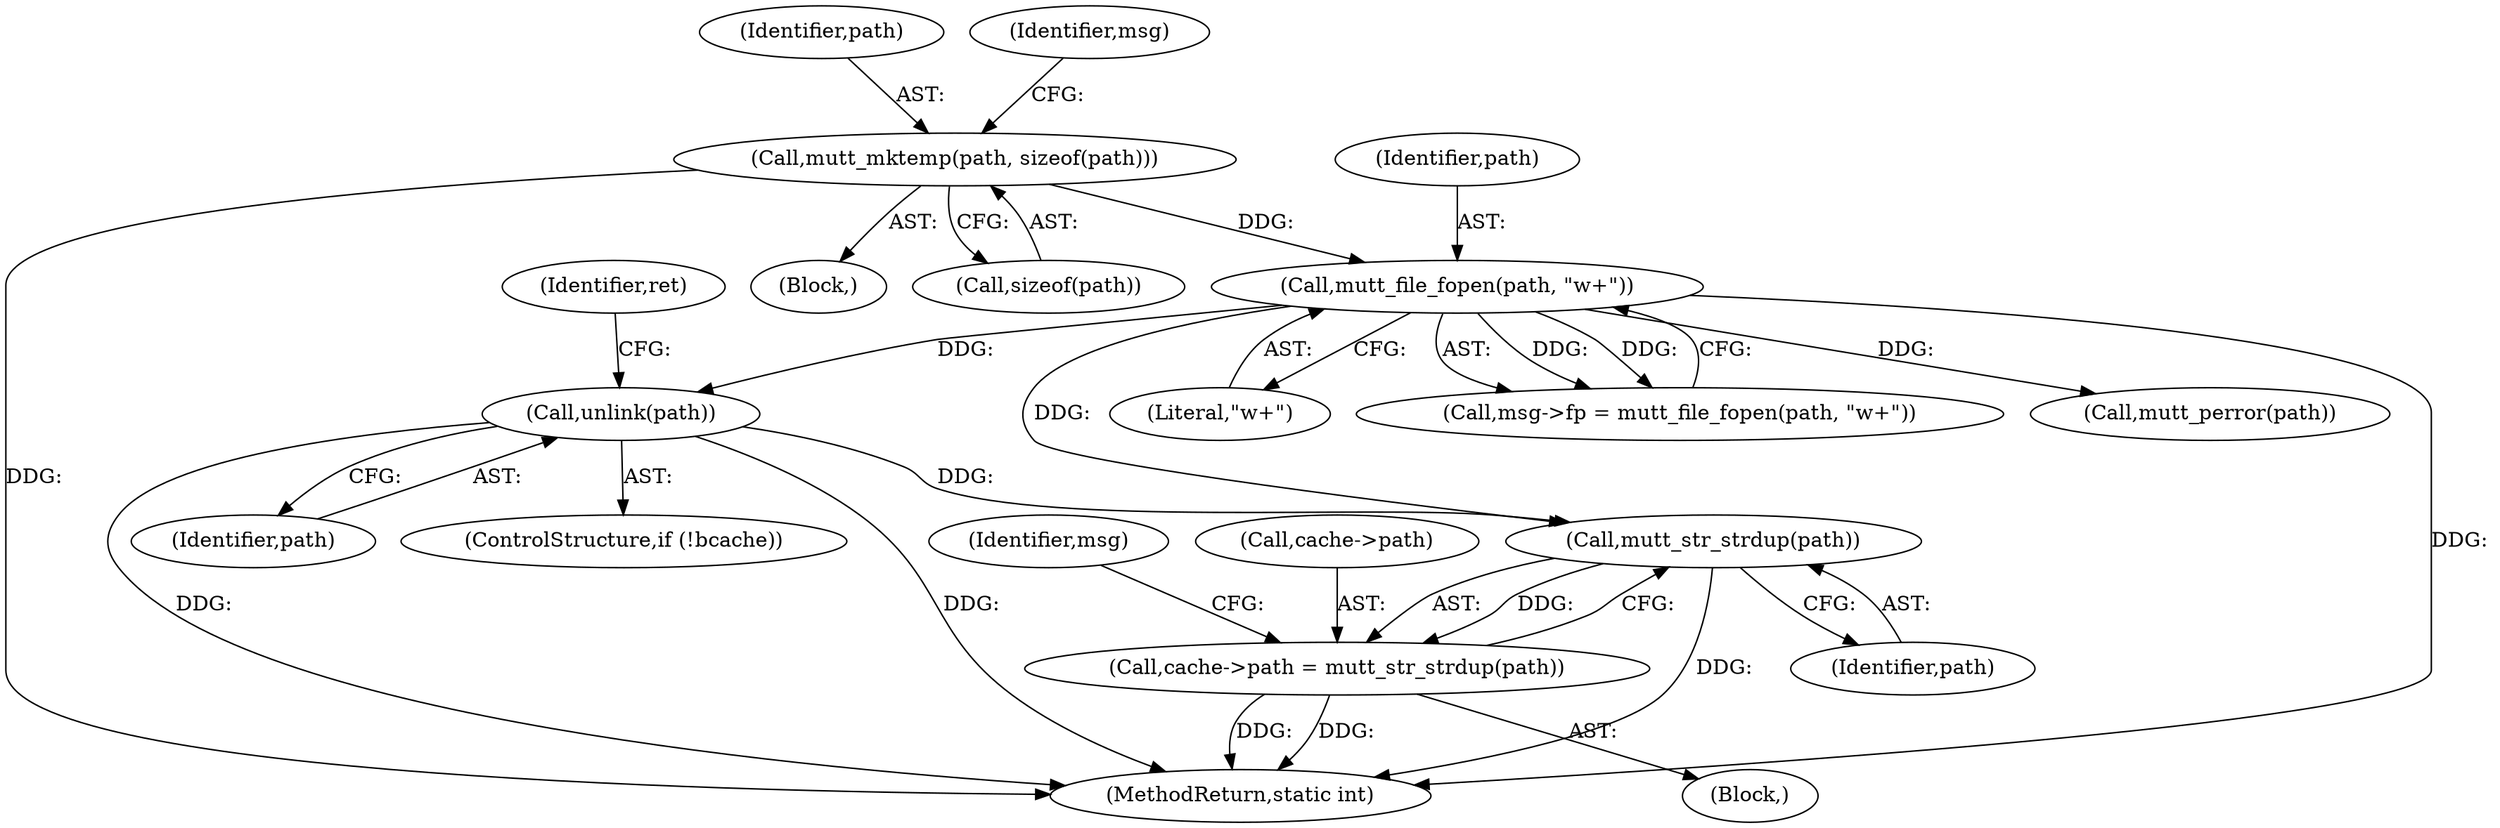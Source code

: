 digraph "0_neomutt_9bfab35522301794483f8f9ed60820bdec9be59e_2@API" {
"1000395" [label="(Call,mutt_str_strdup(path))"];
"1000297" [label="(Call,mutt_file_fopen(path, \"w+\"))"];
"1000289" [label="(Call,mutt_mktemp(path, sizeof(path)))"];
"1000344" [label="(Call,unlink(path))"];
"1000391" [label="(Call,cache->path = mutt_str_strdup(path))"];
"1000541" [label="(MethodReturn,static int)"];
"1000289" [label="(Call,mutt_mktemp(path, sizeof(path)))"];
"1000391" [label="(Call,cache->path = mutt_str_strdup(path))"];
"1000285" [label="(Block,)"];
"1000298" [label="(Identifier,path)"];
"1000383" [label="(Block,)"];
"1000399" [label="(Identifier,msg)"];
"1000345" [label="(Identifier,path)"];
"1000392" [label="(Call,cache->path)"];
"1000299" [label="(Literal,\"w+\")"];
"1000290" [label="(Identifier,path)"];
"1000341" [label="(ControlStructure,if (!bcache))"];
"1000348" [label="(Identifier,ret)"];
"1000297" [label="(Call,mutt_file_fopen(path, \"w+\"))"];
"1000396" [label="(Identifier,path)"];
"1000291" [label="(Call,sizeof(path))"];
"1000293" [label="(Call,msg->fp = mutt_file_fopen(path, \"w+\"))"];
"1000344" [label="(Call,unlink(path))"];
"1000295" [label="(Identifier,msg)"];
"1000306" [label="(Call,mutt_perror(path))"];
"1000395" [label="(Call,mutt_str_strdup(path))"];
"1000395" -> "1000391"  [label="AST: "];
"1000395" -> "1000396"  [label="CFG: "];
"1000396" -> "1000395"  [label="AST: "];
"1000391" -> "1000395"  [label="CFG: "];
"1000395" -> "1000541"  [label="DDG: "];
"1000395" -> "1000391"  [label="DDG: "];
"1000297" -> "1000395"  [label="DDG: "];
"1000344" -> "1000395"  [label="DDG: "];
"1000297" -> "1000293"  [label="AST: "];
"1000297" -> "1000299"  [label="CFG: "];
"1000298" -> "1000297"  [label="AST: "];
"1000299" -> "1000297"  [label="AST: "];
"1000293" -> "1000297"  [label="CFG: "];
"1000297" -> "1000541"  [label="DDG: "];
"1000297" -> "1000293"  [label="DDG: "];
"1000297" -> "1000293"  [label="DDG: "];
"1000289" -> "1000297"  [label="DDG: "];
"1000297" -> "1000306"  [label="DDG: "];
"1000297" -> "1000344"  [label="DDG: "];
"1000289" -> "1000285"  [label="AST: "];
"1000289" -> "1000291"  [label="CFG: "];
"1000290" -> "1000289"  [label="AST: "];
"1000291" -> "1000289"  [label="AST: "];
"1000295" -> "1000289"  [label="CFG: "];
"1000289" -> "1000541"  [label="DDG: "];
"1000344" -> "1000341"  [label="AST: "];
"1000344" -> "1000345"  [label="CFG: "];
"1000345" -> "1000344"  [label="AST: "];
"1000348" -> "1000344"  [label="CFG: "];
"1000344" -> "1000541"  [label="DDG: "];
"1000344" -> "1000541"  [label="DDG: "];
"1000391" -> "1000383"  [label="AST: "];
"1000392" -> "1000391"  [label="AST: "];
"1000399" -> "1000391"  [label="CFG: "];
"1000391" -> "1000541"  [label="DDG: "];
"1000391" -> "1000541"  [label="DDG: "];
}
